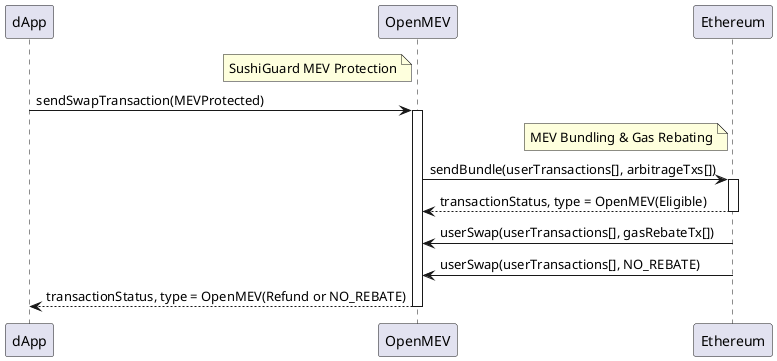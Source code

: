 @startuml
participant dApp
participant OpenMEV
participant Ethereum

note left of OpenMEV: SushiGuard MEV Protection
dApp -> OpenMEV: sendSwapTransaction(MEVProtected)
activate OpenMEV
note left of Ethereum : MEV Bundling & Gas Rebating
OpenMEV -> Ethereum: sendBundle(userTransactions[], arbitrageTxs[])
activate Ethereum
return transactionStatus, type = OpenMEV(Eligible)
Ethereum  -> OpenMEV: userSwap(userTransactions[], gasRebateTx[]) 
Ethereum  -> OpenMEV: userSwap(userTransactions[], NO_REBATE) 
return transactionStatus, type = OpenMEV(Refund or NO_REBATE)


@enduml
